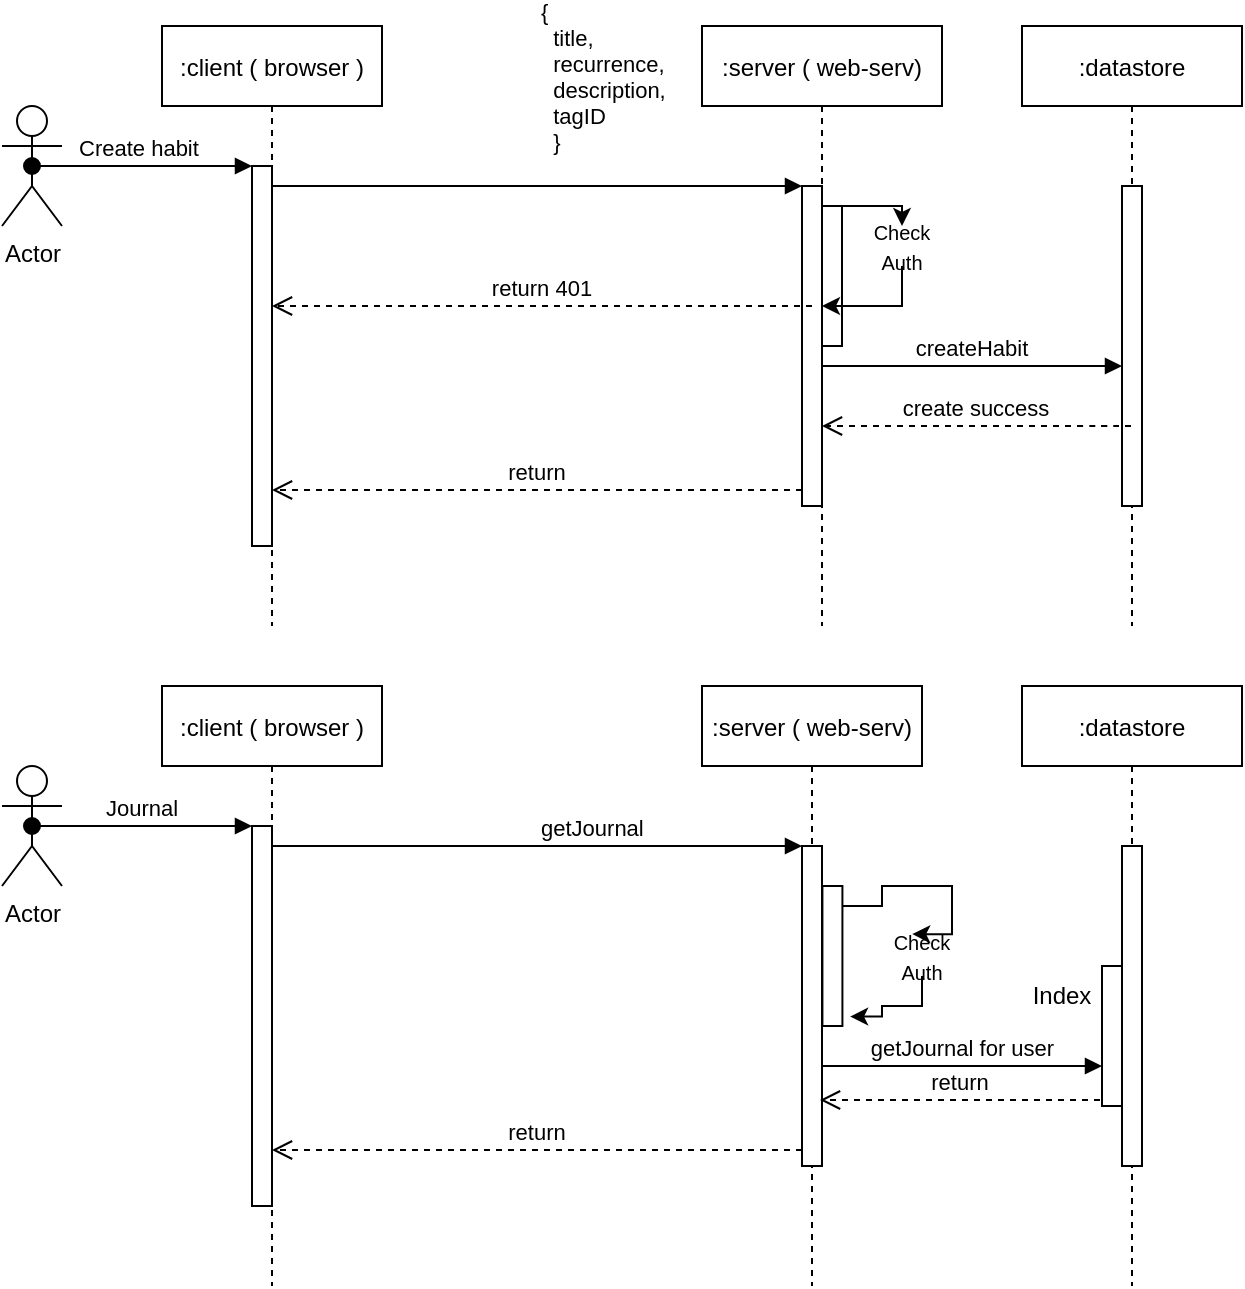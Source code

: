 <mxfile version="13.9.8" type="github">
  <diagram id="kgpKYQtTHZ0yAKxKKP6v" name="Page-1">
    <mxGraphModel dx="818" dy="533" grid="1" gridSize="10" guides="1" tooltips="1" connect="1" arrows="1" fold="1" page="1" pageScale="1" pageWidth="850" pageHeight="1100" math="0" shadow="0">
      <root>
        <mxCell id="0" />
        <mxCell id="1" parent="0" />
        <mxCell id="3nuBFxr9cyL0pnOWT2aG-1" value=":client ( browser )" style="shape=umlLifeline;perimeter=lifelinePerimeter;container=1;collapsible=0;recursiveResize=0;rounded=0;shadow=0;strokeWidth=1;" parent="1" vertex="1">
          <mxGeometry x="120" y="80" width="110" height="300" as="geometry" />
        </mxCell>
        <mxCell id="3nuBFxr9cyL0pnOWT2aG-2" value="" style="points=[];perimeter=orthogonalPerimeter;rounded=0;shadow=0;strokeWidth=1;" parent="3nuBFxr9cyL0pnOWT2aG-1" vertex="1">
          <mxGeometry x="45" y="70" width="10" height="190" as="geometry" />
        </mxCell>
        <mxCell id="3nuBFxr9cyL0pnOWT2aG-5" value=":server ( web-serv)" style="shape=umlLifeline;perimeter=lifelinePerimeter;container=1;collapsible=0;recursiveResize=0;rounded=0;shadow=0;strokeWidth=1;" parent="1" vertex="1">
          <mxGeometry x="390" y="80" width="120" height="300" as="geometry" />
        </mxCell>
        <mxCell id="3nuBFxr9cyL0pnOWT2aG-6" value="" style="points=[];perimeter=orthogonalPerimeter;rounded=0;shadow=0;strokeWidth=1;" parent="3nuBFxr9cyL0pnOWT2aG-5" vertex="1">
          <mxGeometry x="50" y="80" width="10" height="160" as="geometry" />
        </mxCell>
        <mxCell id="UFMksSh6YRcL6FTbfTGl-23" style="edgeStyle=orthogonalEdgeStyle;rounded=0;orthogonalLoop=1;jettySize=auto;html=1;entryX=0.5;entryY=0;entryDx=0;entryDy=0;align=center;" edge="1" parent="3nuBFxr9cyL0pnOWT2aG-5" source="UFMksSh6YRcL6FTbfTGl-10" target="UFMksSh6YRcL6FTbfTGl-12">
          <mxGeometry relative="1" as="geometry">
            <Array as="points">
              <mxPoint x="100" y="90" />
            </Array>
          </mxGeometry>
        </mxCell>
        <mxCell id="UFMksSh6YRcL6FTbfTGl-10" value="" style="points=[];perimeter=orthogonalPerimeter;rounded=0;shadow=0;strokeWidth=1;" vertex="1" parent="3nuBFxr9cyL0pnOWT2aG-5">
          <mxGeometry x="60" y="90" width="10" height="70" as="geometry" />
        </mxCell>
        <mxCell id="UFMksSh6YRcL6FTbfTGl-22" style="edgeStyle=orthogonalEdgeStyle;rounded=0;orthogonalLoop=1;jettySize=auto;html=1;align=center;" edge="1" parent="3nuBFxr9cyL0pnOWT2aG-5" source="UFMksSh6YRcL6FTbfTGl-12" target="3nuBFxr9cyL0pnOWT2aG-5">
          <mxGeometry relative="1" as="geometry" />
        </mxCell>
        <mxCell id="UFMksSh6YRcL6FTbfTGl-12" value="&lt;font style=&quot;font-size: 10px&quot;&gt;Check Auth&lt;/font&gt;" style="text;html=1;strokeColor=none;fillColor=none;align=center;verticalAlign=middle;whiteSpace=wrap;rounded=0;" vertex="1" parent="3nuBFxr9cyL0pnOWT2aG-5">
          <mxGeometry x="80" y="100" width="40" height="20" as="geometry" />
        </mxCell>
        <mxCell id="3nuBFxr9cyL0pnOWT2aG-7" value="return" style="verticalAlign=bottom;endArrow=open;dashed=1;endSize=8;exitX=0;exitY=0.95;shadow=0;strokeWidth=1;" parent="1" source="3nuBFxr9cyL0pnOWT2aG-6" target="3nuBFxr9cyL0pnOWT2aG-2" edge="1">
          <mxGeometry relative="1" as="geometry">
            <mxPoint x="275" y="236" as="targetPoint" />
            <Array as="points">
              <mxPoint x="340" y="312" />
            </Array>
          </mxGeometry>
        </mxCell>
        <mxCell id="3nuBFxr9cyL0pnOWT2aG-8" value="{ &#xa;  title,&#xa;  recurrence, &#xa;  description,&#xa;  tagID&#xa;  }&#xa;" style="verticalAlign=bottom;endArrow=block;entryX=0;entryY=0;shadow=0;strokeWidth=1;align=left;" parent="1" source="3nuBFxr9cyL0pnOWT2aG-2" target="3nuBFxr9cyL0pnOWT2aG-6" edge="1">
          <mxGeometry relative="1" as="geometry">
            <mxPoint x="275" y="160" as="sourcePoint" />
          </mxGeometry>
        </mxCell>
        <mxCell id="UFMksSh6YRcL6FTbfTGl-1" value="Actor" style="shape=umlActor;verticalLabelPosition=bottom;verticalAlign=top;html=1;outlineConnect=0;" vertex="1" parent="1">
          <mxGeometry x="40" y="120" width="30" height="60" as="geometry" />
        </mxCell>
        <mxCell id="3nuBFxr9cyL0pnOWT2aG-3" value="Create habit " style="verticalAlign=bottom;startArrow=oval;endArrow=block;startSize=8;shadow=0;strokeWidth=1;exitX=0.5;exitY=0.5;exitDx=0;exitDy=0;exitPerimeter=0;" parent="1" target="3nuBFxr9cyL0pnOWT2aG-2" edge="1" source="UFMksSh6YRcL6FTbfTGl-1">
          <mxGeometry relative="1" as="geometry">
            <mxPoint x="105" y="150" as="sourcePoint" />
          </mxGeometry>
        </mxCell>
        <mxCell id="UFMksSh6YRcL6FTbfTGl-2" value=":client ( browser )" style="shape=umlLifeline;perimeter=lifelinePerimeter;container=1;collapsible=0;recursiveResize=0;rounded=0;shadow=0;strokeWidth=1;" vertex="1" parent="1">
          <mxGeometry x="120" y="410" width="110" height="300" as="geometry" />
        </mxCell>
        <mxCell id="UFMksSh6YRcL6FTbfTGl-3" value="" style="points=[];perimeter=orthogonalPerimeter;rounded=0;shadow=0;strokeWidth=1;" vertex="1" parent="UFMksSh6YRcL6FTbfTGl-2">
          <mxGeometry x="45" y="70" width="10" height="190" as="geometry" />
        </mxCell>
        <mxCell id="UFMksSh6YRcL6FTbfTGl-4" value=":server ( web-serv)" style="shape=umlLifeline;perimeter=lifelinePerimeter;container=1;collapsible=0;recursiveResize=0;rounded=0;shadow=0;strokeWidth=1;" vertex="1" parent="1">
          <mxGeometry x="390" y="410" width="110" height="300" as="geometry" />
        </mxCell>
        <mxCell id="UFMksSh6YRcL6FTbfTGl-5" value="" style="points=[];perimeter=orthogonalPerimeter;rounded=0;shadow=0;strokeWidth=1;" vertex="1" parent="UFMksSh6YRcL6FTbfTGl-4">
          <mxGeometry x="50" y="80" width="10" height="160" as="geometry" />
        </mxCell>
        <mxCell id="UFMksSh6YRcL6FTbfTGl-6" value="return" style="verticalAlign=bottom;endArrow=open;dashed=1;endSize=8;exitX=0;exitY=0.95;shadow=0;strokeWidth=1;" edge="1" parent="1" source="UFMksSh6YRcL6FTbfTGl-5" target="UFMksSh6YRcL6FTbfTGl-3">
          <mxGeometry relative="1" as="geometry">
            <mxPoint x="275" y="566" as="targetPoint" />
          </mxGeometry>
        </mxCell>
        <mxCell id="UFMksSh6YRcL6FTbfTGl-7" value="getJournal" style="verticalAlign=bottom;endArrow=block;entryX=0;entryY=0;shadow=0;strokeWidth=1;align=left;" edge="1" parent="1" source="UFMksSh6YRcL6FTbfTGl-3" target="UFMksSh6YRcL6FTbfTGl-5">
          <mxGeometry relative="1" as="geometry">
            <mxPoint x="275" y="490" as="sourcePoint" />
          </mxGeometry>
        </mxCell>
        <mxCell id="UFMksSh6YRcL6FTbfTGl-8" value="Actor" style="shape=umlActor;verticalLabelPosition=bottom;verticalAlign=top;html=1;outlineConnect=0;" vertex="1" parent="1">
          <mxGeometry x="40" y="450" width="30" height="60" as="geometry" />
        </mxCell>
        <mxCell id="UFMksSh6YRcL6FTbfTGl-9" value="Journal" style="verticalAlign=bottom;startArrow=oval;endArrow=block;startSize=8;shadow=0;strokeWidth=1;exitX=0.5;exitY=0.5;exitDx=0;exitDy=0;exitPerimeter=0;" edge="1" parent="1" source="UFMksSh6YRcL6FTbfTGl-8" target="UFMksSh6YRcL6FTbfTGl-3">
          <mxGeometry relative="1" as="geometry">
            <mxPoint x="105" y="480" as="sourcePoint" />
          </mxGeometry>
        </mxCell>
        <mxCell id="UFMksSh6YRcL6FTbfTGl-13" value="return 401" style="verticalAlign=bottom;endArrow=open;dashed=1;endSize=8;shadow=0;strokeWidth=1;" edge="1" parent="1" target="3nuBFxr9cyL0pnOWT2aG-2">
          <mxGeometry relative="1" as="geometry">
            <mxPoint x="180" y="220" as="targetPoint" />
            <mxPoint x="445" y="220" as="sourcePoint" />
            <Array as="points">
              <mxPoint x="345" y="220" />
            </Array>
          </mxGeometry>
        </mxCell>
        <mxCell id="UFMksSh6YRcL6FTbfTGl-14" value="createHabit" style="verticalAlign=bottom;endArrow=block;shadow=0;strokeWidth=1;align=center;" edge="1" parent="1">
          <mxGeometry relative="1" as="geometry">
            <mxPoint x="450" y="250.0" as="sourcePoint" />
            <mxPoint x="600" y="250" as="targetPoint" />
          </mxGeometry>
        </mxCell>
        <mxCell id="UFMksSh6YRcL6FTbfTGl-15" value=":datastore" style="shape=umlLifeline;perimeter=lifelinePerimeter;container=1;collapsible=0;recursiveResize=0;rounded=0;shadow=0;strokeWidth=1;" vertex="1" parent="1">
          <mxGeometry x="550" y="80" width="110" height="300" as="geometry" />
        </mxCell>
        <mxCell id="UFMksSh6YRcL6FTbfTGl-16" value="" style="points=[];perimeter=orthogonalPerimeter;rounded=0;shadow=0;strokeWidth=1;" vertex="1" parent="UFMksSh6YRcL6FTbfTGl-15">
          <mxGeometry x="50" y="80" width="10" height="160" as="geometry" />
        </mxCell>
        <mxCell id="UFMksSh6YRcL6FTbfTGl-17" value="create success" style="verticalAlign=bottom;endArrow=open;dashed=1;endSize=8;shadow=0;strokeWidth=1;" edge="1" parent="1" source="UFMksSh6YRcL6FTbfTGl-15">
          <mxGeometry relative="1" as="geometry">
            <mxPoint x="450" y="280" as="targetPoint" />
            <mxPoint x="715" y="280" as="sourcePoint" />
            <Array as="points">
              <mxPoint x="590" y="280" />
            </Array>
          </mxGeometry>
        </mxCell>
        <mxCell id="UFMksSh6YRcL6FTbfTGl-18" value=":datastore" style="shape=umlLifeline;perimeter=lifelinePerimeter;container=1;collapsible=0;recursiveResize=0;rounded=0;shadow=0;strokeWidth=1;" vertex="1" parent="1">
          <mxGeometry x="550" y="410" width="110" height="300" as="geometry" />
        </mxCell>
        <mxCell id="UFMksSh6YRcL6FTbfTGl-19" value="" style="points=[];perimeter=orthogonalPerimeter;rounded=0;shadow=0;strokeWidth=1;" vertex="1" parent="UFMksSh6YRcL6FTbfTGl-18">
          <mxGeometry x="50" y="80" width="10" height="160" as="geometry" />
        </mxCell>
        <mxCell id="UFMksSh6YRcL6FTbfTGl-20" value="" style="points=[];perimeter=orthogonalPerimeter;rounded=0;shadow=0;strokeWidth=1;" vertex="1" parent="1">
          <mxGeometry x="590" y="550" width="10" height="70" as="geometry" />
        </mxCell>
        <mxCell id="UFMksSh6YRcL6FTbfTGl-35" style="edgeStyle=orthogonalEdgeStyle;rounded=0;orthogonalLoop=1;jettySize=auto;html=1;entryX=0.378;entryY=-0.047;entryDx=0;entryDy=0;entryPerimeter=0;align=center;" edge="1" parent="1" source="UFMksSh6YRcL6FTbfTGl-29" target="UFMksSh6YRcL6FTbfTGl-31">
          <mxGeometry relative="1" as="geometry">
            <Array as="points">
              <mxPoint x="480" y="520" />
              <mxPoint x="480" y="510" />
              <mxPoint x="515" y="510" />
            </Array>
          </mxGeometry>
        </mxCell>
        <mxCell id="UFMksSh6YRcL6FTbfTGl-29" value="" style="points=[];perimeter=orthogonalPerimeter;rounded=0;shadow=0;strokeWidth=1;" vertex="1" parent="1">
          <mxGeometry x="450.21" y="510" width="10" height="70" as="geometry" />
        </mxCell>
        <mxCell id="UFMksSh6YRcL6FTbfTGl-34" style="edgeStyle=orthogonalEdgeStyle;rounded=0;orthogonalLoop=1;jettySize=auto;html=1;entryX=1.386;entryY=0.933;entryDx=0;entryDy=0;entryPerimeter=0;align=center;" edge="1" parent="1" source="UFMksSh6YRcL6FTbfTGl-31" target="UFMksSh6YRcL6FTbfTGl-29">
          <mxGeometry relative="1" as="geometry">
            <Array as="points">
              <mxPoint x="500" y="570" />
              <mxPoint x="480" y="570" />
              <mxPoint x="480" y="575" />
            </Array>
          </mxGeometry>
        </mxCell>
        <mxCell id="UFMksSh6YRcL6FTbfTGl-31" value="&lt;font style=&quot;font-size: 10px&quot;&gt;Check Auth&lt;/font&gt;" style="text;html=1;strokeColor=none;fillColor=none;align=center;verticalAlign=middle;whiteSpace=wrap;rounded=0;" vertex="1" parent="1">
          <mxGeometry x="480" y="535" width="40" height="20" as="geometry" />
        </mxCell>
        <mxCell id="UFMksSh6YRcL6FTbfTGl-36" value="Index" style="text;html=1;strokeColor=none;fillColor=none;align=center;verticalAlign=middle;whiteSpace=wrap;rounded=0;" vertex="1" parent="1">
          <mxGeometry x="550" y="555" width="40" height="20" as="geometry" />
        </mxCell>
        <mxCell id="UFMksSh6YRcL6FTbfTGl-38" value="getJournal for user" style="verticalAlign=bottom;endArrow=block;shadow=0;strokeWidth=1;align=center;" edge="1" parent="1">
          <mxGeometry relative="1" as="geometry">
            <mxPoint x="450.21" y="600.0" as="sourcePoint" />
            <mxPoint x="590" y="600" as="targetPoint" />
          </mxGeometry>
        </mxCell>
        <mxCell id="UFMksSh6YRcL6FTbfTGl-39" value="return" style="verticalAlign=bottom;endArrow=open;dashed=1;endSize=8;shadow=0;strokeWidth=1;" edge="1" parent="1">
          <mxGeometry relative="1" as="geometry">
            <mxPoint x="449" y="617" as="targetPoint" />
            <mxPoint x="589" y="617" as="sourcePoint" />
          </mxGeometry>
        </mxCell>
      </root>
    </mxGraphModel>
  </diagram>
</mxfile>
